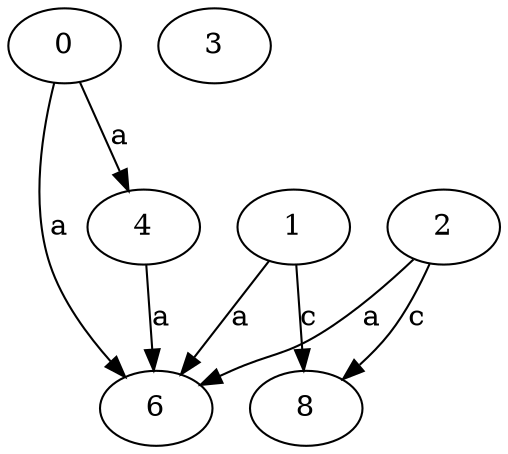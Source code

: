 strict digraph  {
0;
4;
6;
1;
2;
3;
8;
0 -> 4  [label=a];
0 -> 6  [label=a];
4 -> 6  [label=a];
1 -> 6  [label=a];
1 -> 8  [label=c];
2 -> 6  [label=a];
2 -> 8  [label=c];
}
